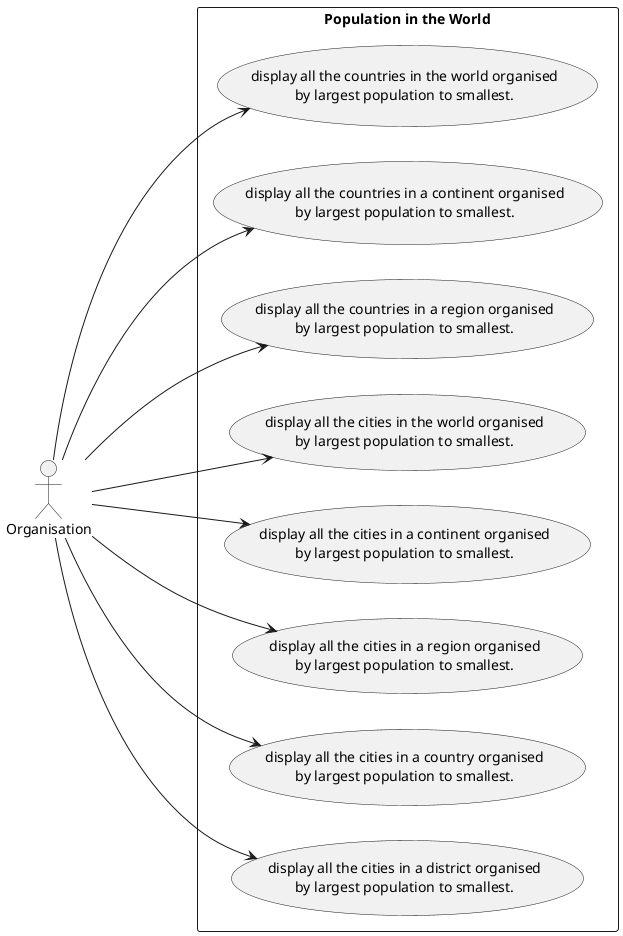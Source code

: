 @startuml
left to right direction
actor Org as "Organisation"

rectangle "Population in the World" {
    usecase UC1 as "display all the countries in the world organised
    by largest population to smallest."
    usecase UC2 as "display all the countries in a continent organised
    by largest population to smallest."
    usecase UC3 as "display all the countries in a region organised
    by largest population to smallest."
    usecase UC4 as "display all the cities in the world organised
    by largest population to smallest."
    usecase UC5 as "display all the cities in a continent organised
    by largest population to smallest."
    usecase UC6 as "display all the cities in a region organised
    by largest population to smallest."
    usecase UC7 as "display all the cities in a country organised
    by largest population to smallest."
    usecase UC8 as "display all the cities in a district organised
    by largest population to smallest."


    Org ---> UC1
    Org ---> UC2
    Org ---> UC3
    Org ---> UC4
    Org ---> UC5
    Org ---> UC6
    Org ---> UC7
    Org ---> UC8

}

@enduml
